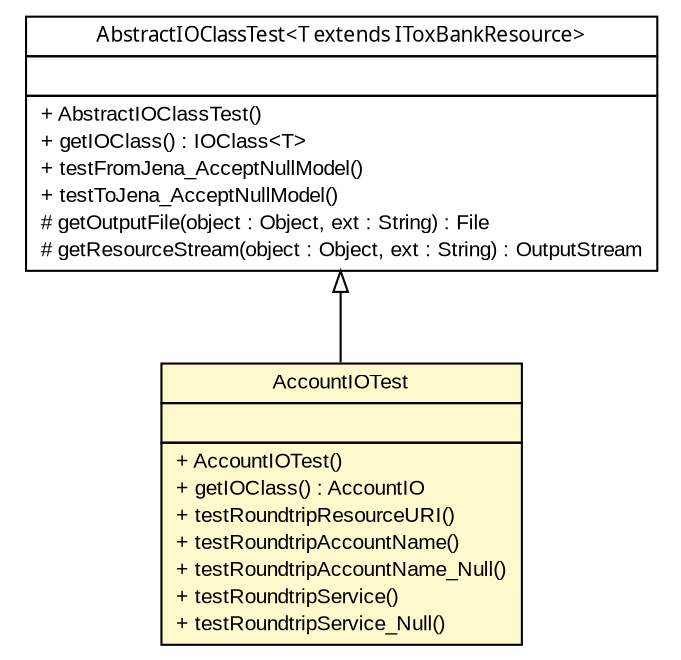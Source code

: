 #!/usr/local/bin/dot
#
# Class diagram 
# Generated by UmlGraph version 4.6 (http://www.spinellis.gr/sw/umlgraph)
#

digraph G {
	edge [fontname="arial",fontsize=10,labelfontname="arial",labelfontsize=10];
	node [fontname="arial",fontsize=10,shape=plaintext];
	// net.toxbank.client.io.rdf.AccountIOTest
	c228 [label=<<table border="0" cellborder="1" cellspacing="0" cellpadding="2" port="p" bgcolor="lemonChiffon" href="./AccountIOTest.html">
		<tr><td><table border="0" cellspacing="0" cellpadding="1">
			<tr><td> AccountIOTest </td></tr>
		</table></td></tr>
		<tr><td><table border="0" cellspacing="0" cellpadding="1">
			<tr><td align="left">  </td></tr>
		</table></td></tr>
		<tr><td><table border="0" cellspacing="0" cellpadding="1">
			<tr><td align="left"> + AccountIOTest() </td></tr>
			<tr><td align="left"> + getIOClass() : AccountIO </td></tr>
			<tr><td align="left"> + testRoundtripResourceURI() </td></tr>
			<tr><td align="left"> + testRoundtripAccountName() </td></tr>
			<tr><td align="left"> + testRoundtripAccountName_Null() </td></tr>
			<tr><td align="left"> + testRoundtripService() </td></tr>
			<tr><td align="left"> + testRoundtripService_Null() </td></tr>
		</table></td></tr>
		</table>>, fontname="arial", fontcolor="black", fontsize=10.0];
	// net.toxbank.client.io.rdf.AbstractIOClassTest<T extends net.toxbank.client.resource.IToxBankResource>
	c229 [label=<<table border="0" cellborder="1" cellspacing="0" cellpadding="2" port="p" href="./AbstractIOClassTest.html">
		<tr><td><table border="0" cellspacing="0" cellpadding="1">
			<tr><td><font face="ariali"> AbstractIOClassTest&lt;T extends IToxBankResource&gt; </font></td></tr>
		</table></td></tr>
		<tr><td><table border="0" cellspacing="0" cellpadding="1">
			<tr><td align="left">  </td></tr>
		</table></td></tr>
		<tr><td><table border="0" cellspacing="0" cellpadding="1">
			<tr><td align="left"> + AbstractIOClassTest() </td></tr>
			<tr><td align="left"> + getIOClass() : IOClass&lt;T&gt; </td></tr>
			<tr><td align="left"> + testFromJena_AcceptNullModel() </td></tr>
			<tr><td align="left"> + testToJena_AcceptNullModel() </td></tr>
			<tr><td align="left"> # getOutputFile(object : Object, ext : String) : File </td></tr>
			<tr><td align="left"> # getResourceStream(object : Object, ext : String) : OutputStream </td></tr>
		</table></td></tr>
		</table>>, fontname="arial", fontcolor="black", fontsize=10.0];
	//net.toxbank.client.io.rdf.AccountIOTest extends net.toxbank.client.io.rdf.AbstractIOClassTest<net.toxbank.client.resource.Account>
	c229:p -> c228:p [dir=back,arrowtail=empty];
}

